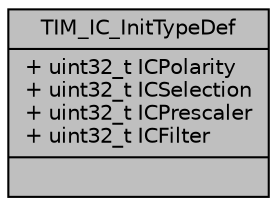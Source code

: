 digraph "TIM_IC_InitTypeDef"
{
 // LATEX_PDF_SIZE
  edge [fontname="Helvetica",fontsize="10",labelfontname="Helvetica",labelfontsize="10"];
  node [fontname="Helvetica",fontsize="10",shape=record];
  Node1 [label="{TIM_IC_InitTypeDef\n|+ uint32_t ICPolarity\l+ uint32_t ICSelection\l+ uint32_t ICPrescaler\l+ uint32_t ICFilter\l|}",height=0.2,width=0.4,color="black", fillcolor="grey75", style="filled", fontcolor="black",tooltip="TIM Input Capture Configuration Structure definition."];
}
